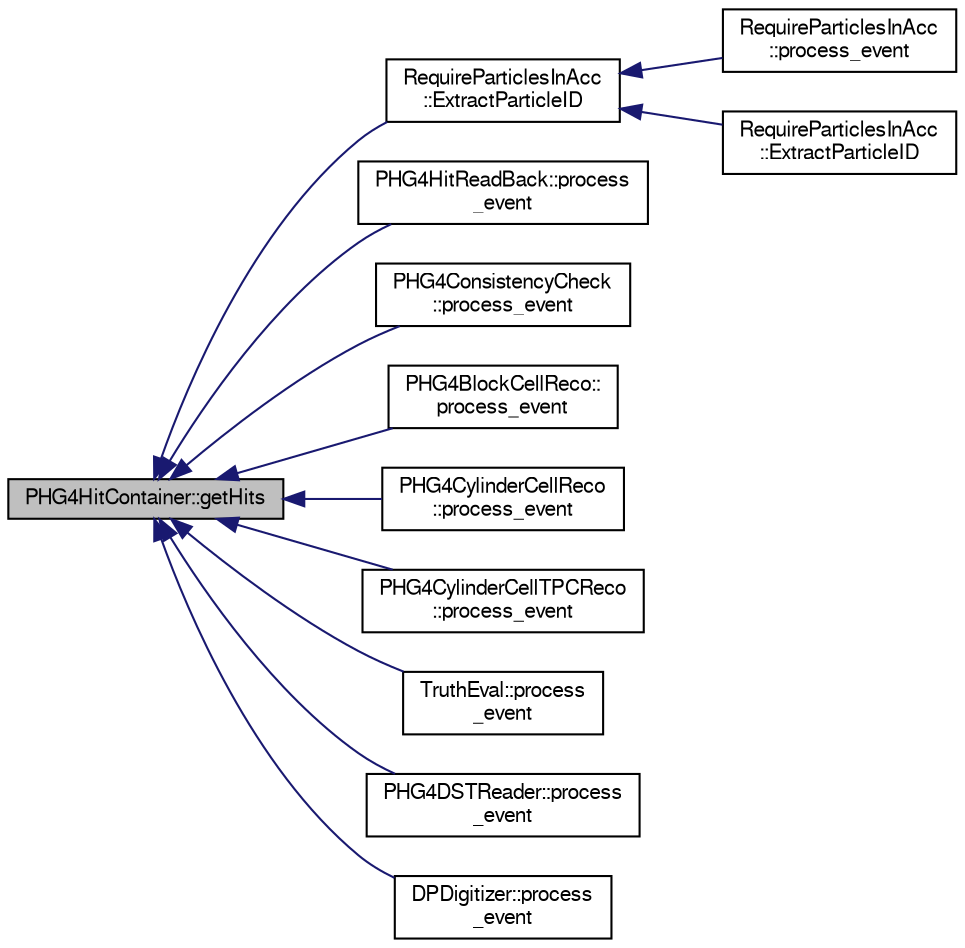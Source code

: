 digraph "PHG4HitContainer::getHits"
{
  bgcolor="transparent";
  edge [fontname="FreeSans",fontsize="10",labelfontname="FreeSans",labelfontsize="10"];
  node [fontname="FreeSans",fontsize="10",shape=record];
  rankdir="LR";
  Node1 [label="PHG4HitContainer::getHits",height=0.2,width=0.4,color="black", fillcolor="grey75", style="filled" fontcolor="black"];
  Node1 -> Node2 [dir="back",color="midnightblue",fontsize="10",style="solid",fontname="FreeSans"];
  Node2 [label="RequireParticlesInAcc\l::ExtractParticleID",height=0.2,width=0.4,color="black",URL="$da/d73/classRequireParticlesInAcc.html#aeb622425c376cf8fb388e738491df2f5"];
  Node2 -> Node3 [dir="back",color="midnightblue",fontsize="10",style="solid",fontname="FreeSans"];
  Node3 [label="RequireParticlesInAcc\l::process_event",height=0.2,width=0.4,color="black",URL="$da/d73/classRequireParticlesInAcc.html#a6d1809a67044211fe54ffa7bbab86619"];
  Node2 -> Node4 [dir="back",color="midnightblue",fontsize="10",style="solid",fontname="FreeSans"];
  Node4 [label="RequireParticlesInAcc\l::ExtractParticleID",height=0.2,width=0.4,color="black",URL="$da/d73/classRequireParticlesInAcc.html#affe9bd90a139bb9a41536393fc5da4d0"];
  Node1 -> Node5 [dir="back",color="midnightblue",fontsize="10",style="solid",fontname="FreeSans"];
  Node5 [label="PHG4HitReadBack::process\l_event",height=0.2,width=0.4,color="black",URL="$d8/de2/classPHG4HitReadBack.html#a58eaf1ee74dca25622fbf07343b600e4"];
  Node1 -> Node6 [dir="back",color="midnightblue",fontsize="10",style="solid",fontname="FreeSans"];
  Node6 [label="PHG4ConsistencyCheck\l::process_event",height=0.2,width=0.4,color="black",URL="$dc/d38/classPHG4ConsistencyCheck.html#a52d89c7166211c0c19f906d885558b63",tooltip="event processing "];
  Node1 -> Node7 [dir="back",color="midnightblue",fontsize="10",style="solid",fontname="FreeSans"];
  Node7 [label="PHG4BlockCellReco::\lprocess_event",height=0.2,width=0.4,color="black",URL="$df/d5e/classPHG4BlockCellReco.html#a8031ff9bacb684d523acc71c14054cdb",tooltip="event processing "];
  Node1 -> Node8 [dir="back",color="midnightblue",fontsize="10",style="solid",fontname="FreeSans"];
  Node8 [label="PHG4CylinderCellReco\l::process_event",height=0.2,width=0.4,color="black",URL="$d5/dd0/classPHG4CylinderCellReco.html#acd9297cbac172c726c8da55f875a824a",tooltip="event processing "];
  Node1 -> Node9 [dir="back",color="midnightblue",fontsize="10",style="solid",fontname="FreeSans"];
  Node9 [label="PHG4CylinderCellTPCReco\l::process_event",height=0.2,width=0.4,color="black",URL="$dc/d94/classPHG4CylinderCellTPCReco.html#a75c377807a2b0585b5bad470cb2cf9f5",tooltip="event processing "];
  Node1 -> Node10 [dir="back",color="midnightblue",fontsize="10",style="solid",fontname="FreeSans"];
  Node10 [label="TruthEval::process\l_event",height=0.2,width=0.4,color="black",URL="$df/d39/classTruthEval.html#a81f42e26bc57120814b56c5241c495e3"];
  Node1 -> Node11 [dir="back",color="midnightblue",fontsize="10",style="solid",fontname="FreeSans"];
  Node11 [label="PHG4DSTReader::process\l_event",height=0.2,width=0.4,color="black",URL="$d4/dc9/classPHG4DSTReader.html#aa32c5027cd9c3e4d667a0e84d7243412",tooltip="event processing method "];
  Node1 -> Node12 [dir="back",color="midnightblue",fontsize="10",style="solid",fontname="FreeSans"];
  Node12 [label="DPDigitizer::process\l_event",height=0.2,width=0.4,color="black",URL="$d6/d98/classDPDigitizer.html#a2d585e16710f9dc114334772f104869f",tooltip="event processing "];
}
